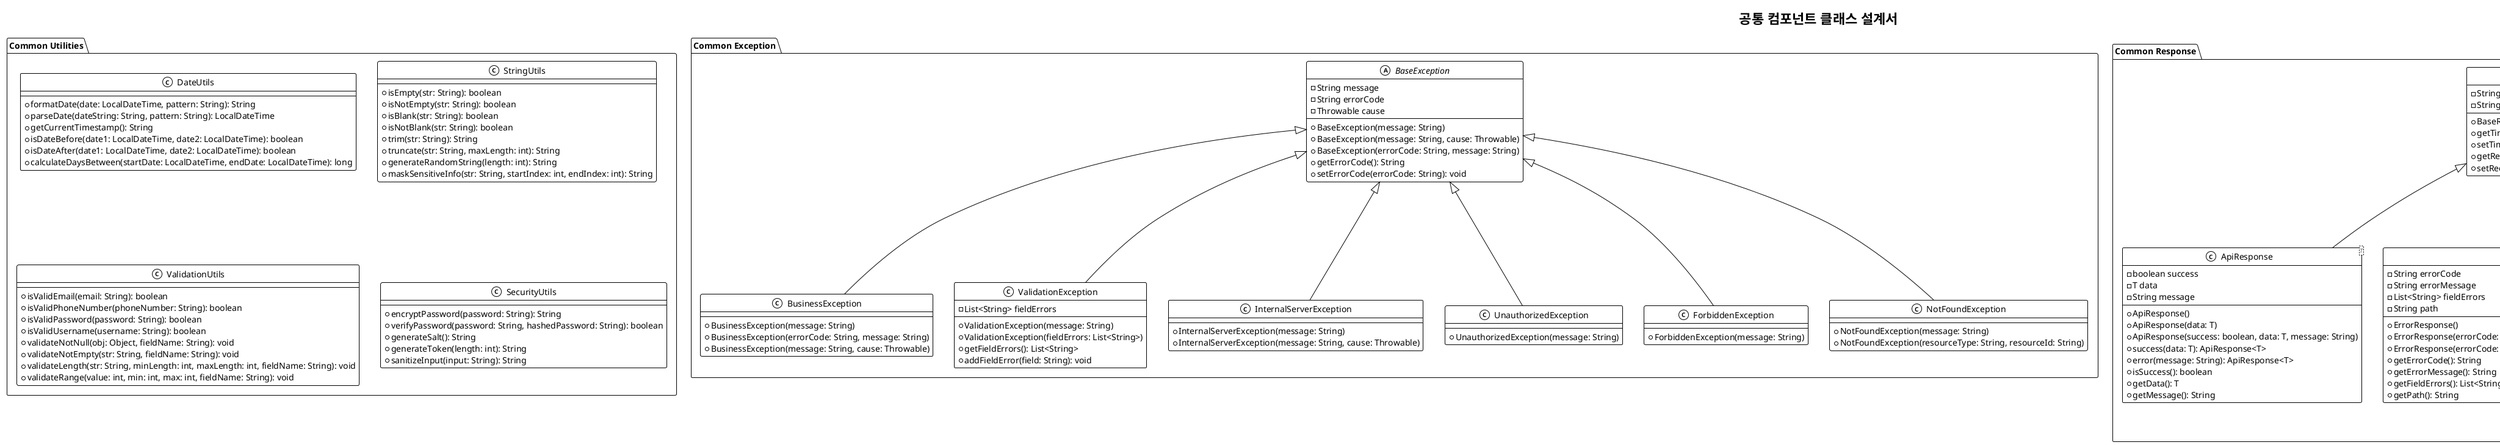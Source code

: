 @startuml
!theme mono

title 공통 컴포넌트 클래스 설계서

' ======================================
' Common Exception Classes
' ======================================
package "Common Exception" {
    abstract class BaseException {
        -String message
        -String errorCode
        -Throwable cause
        +BaseException(message: String)
        +BaseException(message: String, cause: Throwable)
        +BaseException(errorCode: String, message: String)
        +getErrorCode(): String
        +setErrorCode(errorCode: String): void
    }

    class BusinessException {
        +BusinessException(message: String)
        +BusinessException(errorCode: String, message: String)
        +BusinessException(message: String, cause: Throwable)
    }

    class ValidationException {
        -List<String> fieldErrors
        +ValidationException(message: String)
        +ValidationException(fieldErrors: List<String>)
        +getFieldErrors(): List<String>
        +addFieldError(field: String): void
    }

    class InternalServerException {
        +InternalServerException(message: String)
        +InternalServerException(message: String, cause: Throwable)
    }

    class UnauthorizedException {
        +UnauthorizedException(message: String)
    }

    class ForbiddenException {
        +ForbiddenException(message: String)
    }

    class NotFoundException {
        +NotFoundException(message: String)
        +NotFoundException(resourceType: String, resourceId: String)
    }
}

' ======================================
' Common Response DTOs
' ======================================
package "Common Response" {
    abstract class BaseResponse {
        -String timestamp
        -String requestId
        +BaseResponse()
        +getTimestamp(): String
        +setTimestamp(timestamp: String): void
        +getRequestId(): String
        +setRequestId(requestId: String): void
    }

    class ApiResponse<T> {
        -boolean success
        -T data
        -String message
        +ApiResponse()
        +ApiResponse(data: T)
        +ApiResponse(success: boolean, data: T, message: String)
        +success(data: T): ApiResponse<T>
        +error(message: String): ApiResponse<T>
        +isSuccess(): boolean
        +getData(): T
        +getMessage(): String
    }

    class ErrorResponse {
        -String errorCode
        -String errorMessage
        -List<String> fieldErrors
        -String path
        +ErrorResponse()
        +ErrorResponse(errorCode: String, errorMessage: String)
        +ErrorResponse(errorCode: String, errorMessage: String, fieldErrors: List<String>)
        +getErrorCode(): String
        +getErrorMessage(): String
        +getFieldErrors(): List<String>
        +getPath(): String
    }

    class PageResponse<T> {
        -List<T> content
        -int page
        -int size
        -long totalElements
        -int totalPages
        -boolean hasNext
        -boolean hasPrevious
        +PageResponse()
        +PageResponse(content: List<T>, page: int, size: int, totalElements: long)
        +getContent(): List<T>
        +getPage(): int
        +getSize(): int  
        +getTotalElements(): long
        +getTotalPages(): int
        +isHasNext(): boolean
        +isHasPrevious(): boolean
    }
}

' ======================================
' Common Entity Interface
' ======================================
package "Common Entity" {
    interface BaseEntity {
        +getId(): Long
        +getCreatedAt(): LocalDateTime
        +getUpdatedAt(): LocalDateTime
        +setCreatedAt(createdAt: LocalDateTime): void
        +setUpdatedAt(updatedAt: LocalDateTime): void
    }

    abstract class BaseAuditEntity {
        -Long id
        -String createdBy
        -String updatedBy
        -LocalDateTime createdAt
        -LocalDateTime updatedAt
        +getId(): Long
        +setId(id: Long): void
        +getCreatedBy(): String
        +setCreatedBy(createdBy: String): void
        +getUpdatedBy(): String
        +setUpdatedBy(updatedBy: String): void
        +getCreatedAt(): LocalDateTime
        +setCreatedAt(createdAt: LocalDateTime): void
        +getUpdatedAt(): LocalDateTime
        +setUpdatedAt(updatedAt: LocalDateTime): void
    }
}

' ======================================
' Common Utilities
' ======================================
package "Common Utilities" {
    class DateUtils {
        +formatDate(date: LocalDateTime, pattern: String): String
        +parseDate(dateString: String, pattern: String): LocalDateTime
        +getCurrentTimestamp(): String
        +isDateBefore(date1: LocalDateTime, date2: LocalDateTime): boolean
        +isDateAfter(date1: LocalDateTime, date2: LocalDateTime): boolean
        +calculateDaysBetween(startDate: LocalDateTime, endDate: LocalDateTime): long
    }

    class StringUtils {
        +isEmpty(str: String): boolean
        +isNotEmpty(str: String): boolean
        +isBlank(str: String): boolean
        +isNotBlank(str: String): boolean
        +trim(str: String): String
        +truncate(str: String, maxLength: int): String
        +generateRandomString(length: int): String
        +maskSensitiveInfo(str: String, startIndex: int, endIndex: int): String
    }

    class ValidationUtils {
        +isValidEmail(email: String): boolean
        +isValidPhoneNumber(phoneNumber: String): boolean
        +isValidPassword(password: String): boolean
        +isValidUsername(username: String): boolean
        +validateNotNull(obj: Object, fieldName: String): void
        +validateNotEmpty(str: String, fieldName: String): void
        +validateLength(str: String, minLength: int, maxLength: int, fieldName: String): void
        +validateRange(value: int, min: int, max: int, fieldName: String): void
    }

    class SecurityUtils {
        +encryptPassword(password: String): String
        +verifyPassword(password: String, hashedPassword: String): boolean
        +generateSalt(): String
        +generateToken(length: int): String
        +sanitizeInput(input: String): String
    }
}

' ======================================
' Common Constants
' ======================================
package "Common Constants" {
    class ErrorCodes {
        +VALIDATION_ERROR: String
        +BUSINESS_ERROR: String
        +INTERNAL_SERVER_ERROR: String
        +UNAUTHORIZED_ERROR: String
        +FORBIDDEN_ERROR: String
        +NOT_FOUND_ERROR: String
        +DUPLICATE_ERROR: String
        +INVALID_INPUT_ERROR: String
    }

    class CommonMessages {
        +SUCCESS: String
        +INVALID_REQUEST: String
        +UNAUTHORIZED_ACCESS: String
        +FORBIDDEN_ACCESS: String
        +RESOURCE_NOT_FOUND: String
        +INTERNAL_SERVER_ERROR: String
        +VALIDATION_FAILED: String
    }
}

' ======================================
' Relationships
' ======================================
BaseException <|-- BusinessException
BaseException <|-- ValidationException  
BaseException <|-- InternalServerException
BaseException <|-- UnauthorizedException
BaseException <|-- ForbiddenException
BaseException <|-- NotFoundException

BaseResponse <|-- ApiResponse
BaseResponse <|-- ErrorResponse
BaseResponse <|-- PageResponse

BaseEntity <|.. BaseAuditEntity

@enduml